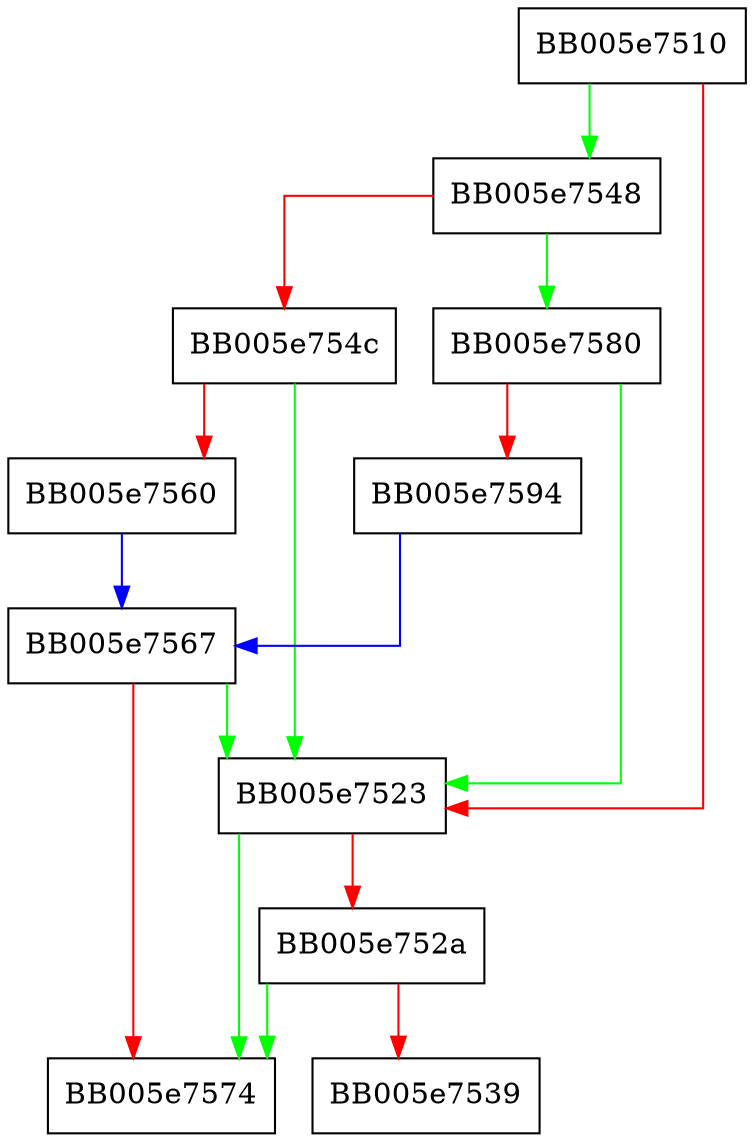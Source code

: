 digraph OSSL_HTTP_adapt_proxy {
  node [shape="box"];
  graph [splines=ortho];
  BB005e7510 -> BB005e7548 [color="green"];
  BB005e7510 -> BB005e7523 [color="red"];
  BB005e7523 -> BB005e7574 [color="green"];
  BB005e7523 -> BB005e752a [color="red"];
  BB005e752a -> BB005e7574 [color="green"];
  BB005e752a -> BB005e7539 [color="red"];
  BB005e7548 -> BB005e7580 [color="green"];
  BB005e7548 -> BB005e754c [color="red"];
  BB005e754c -> BB005e7523 [color="green"];
  BB005e754c -> BB005e7560 [color="red"];
  BB005e7560 -> BB005e7567 [color="blue"];
  BB005e7567 -> BB005e7523 [color="green"];
  BB005e7567 -> BB005e7574 [color="red"];
  BB005e7580 -> BB005e7523 [color="green"];
  BB005e7580 -> BB005e7594 [color="red"];
  BB005e7594 -> BB005e7567 [color="blue"];
}